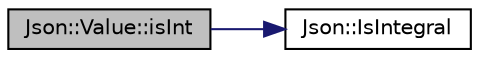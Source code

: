 digraph "Json::Value::isInt"
{
 // LATEX_PDF_SIZE
  edge [fontname="Helvetica",fontsize="10",labelfontname="Helvetica",labelfontsize="10"];
  node [fontname="Helvetica",fontsize="10",shape=record];
  rankdir="LR";
  Node1 [label="Json::Value::isInt",height=0.2,width=0.4,color="black", fillcolor="grey75", style="filled", fontcolor="black",tooltip=" "];
  Node1 -> Node2 [color="midnightblue",fontsize="10",style="solid",fontname="Helvetica"];
  Node2 [label="Json::IsIntegral",height=0.2,width=0.4,color="black", fillcolor="white", style="filled",URL="$namespace_json.html#a1a04cc9d31e64b5912dade003c9b99b5",tooltip=" "];
}
